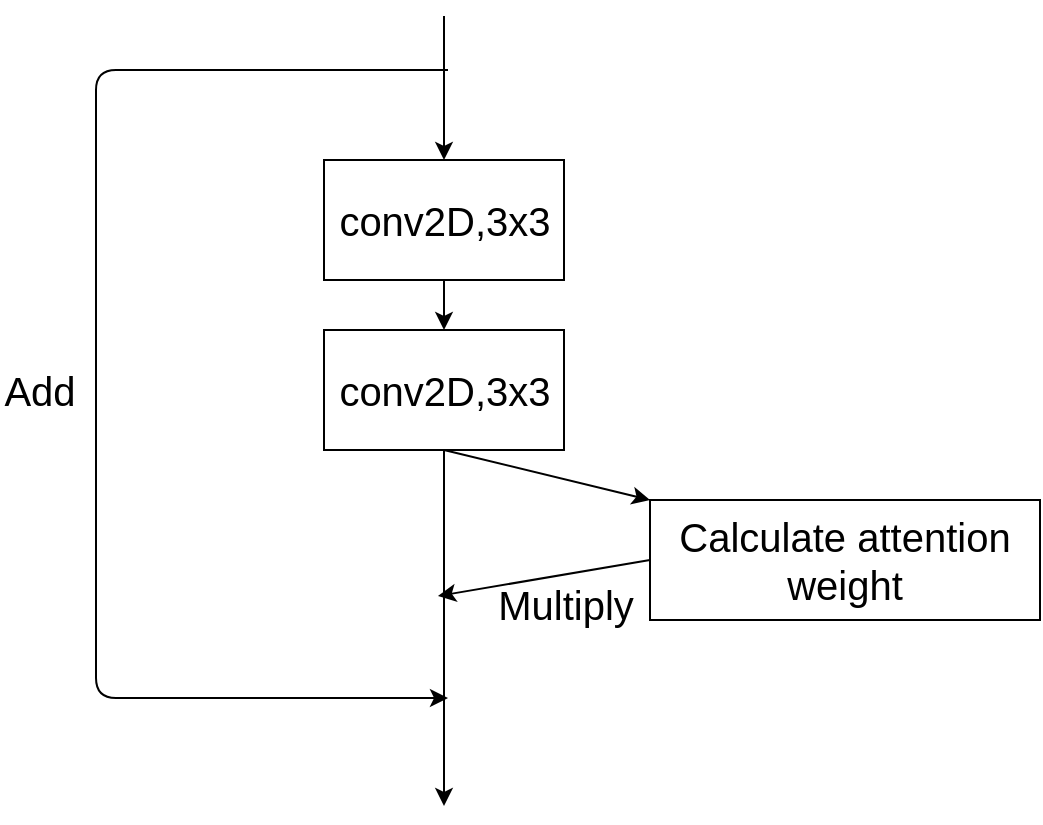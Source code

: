 <mxfile version="13.8.1" type="github">
  <diagram id="EMb9a52ZK869wd0jpyi6" name="Page-1">
    <mxGraphModel dx="965" dy="1690" grid="0" gridSize="10" guides="1" tooltips="1" connect="1" arrows="1" fold="1" page="1" pageScale="1" pageWidth="827" pageHeight="1169" math="0" shadow="0">
      <root>
        <mxCell id="0" />
        <mxCell id="1" parent="0" />
        <mxCell id="aMiIuQpYwiAZB024T4Vh-10" value="" style="rounded=0;whiteSpace=wrap;html=1;" vertex="1" parent="1">
          <mxGeometry x="354" y="71" width="120" height="60" as="geometry" />
        </mxCell>
        <mxCell id="aMiIuQpYwiAZB024T4Vh-11" value="&lt;font style=&quot;font-size: 20px&quot;&gt;conv2D,3x3&lt;/font&gt;" style="text;html=1;strokeColor=none;fillColor=none;align=center;verticalAlign=middle;whiteSpace=wrap;rounded=0;" vertex="1" parent="1">
          <mxGeometry x="359.5" y="91" width="109" height="20" as="geometry" />
        </mxCell>
        <mxCell id="aMiIuQpYwiAZB024T4Vh-12" value="" style="endArrow=classic;html=1;entryX=0.5;entryY=0;entryDx=0;entryDy=0;" edge="1" parent="1" target="aMiIuQpYwiAZB024T4Vh-10">
          <mxGeometry width="50" height="50" relative="1" as="geometry">
            <mxPoint x="414" y="-1" as="sourcePoint" />
            <mxPoint x="414" y="68" as="targetPoint" />
          </mxGeometry>
        </mxCell>
        <mxCell id="aMiIuQpYwiAZB024T4Vh-13" value="" style="endArrow=classic;html=1;entryX=0.5;entryY=0;entryDx=0;entryDy=0;exitX=0.5;exitY=1;exitDx=0;exitDy=0;" edge="1" parent="1" source="aMiIuQpYwiAZB024T4Vh-10" target="aMiIuQpYwiAZB024T4Vh-14">
          <mxGeometry width="50" height="50" relative="1" as="geometry">
            <mxPoint x="675" y="52" as="sourcePoint" />
            <mxPoint x="675" y="124" as="targetPoint" />
          </mxGeometry>
        </mxCell>
        <mxCell id="aMiIuQpYwiAZB024T4Vh-14" value="" style="rounded=0;whiteSpace=wrap;html=1;" vertex="1" parent="1">
          <mxGeometry x="354" y="156" width="120" height="60" as="geometry" />
        </mxCell>
        <mxCell id="aMiIuQpYwiAZB024T4Vh-15" value="&lt;font style=&quot;font-size: 20px&quot;&gt;conv2D,3x3&lt;/font&gt;" style="text;html=1;strokeColor=none;fillColor=none;align=center;verticalAlign=middle;whiteSpace=wrap;rounded=0;" vertex="1" parent="1">
          <mxGeometry x="359.5" y="176" width="109" height="20" as="geometry" />
        </mxCell>
        <mxCell id="aMiIuQpYwiAZB024T4Vh-18" value="" style="endArrow=classic;html=1;exitX=0.5;exitY=1;exitDx=0;exitDy=0;" edge="1" parent="1" source="aMiIuQpYwiAZB024T4Vh-14">
          <mxGeometry width="50" height="50" relative="1" as="geometry">
            <mxPoint x="387" y="294" as="sourcePoint" />
            <mxPoint x="414" y="394" as="targetPoint" />
          </mxGeometry>
        </mxCell>
        <mxCell id="aMiIuQpYwiAZB024T4Vh-19" value="" style="endArrow=classic;html=1;exitX=0.5;exitY=1;exitDx=0;exitDy=0;entryX=0;entryY=0;entryDx=0;entryDy=0;" edge="1" parent="1" source="aMiIuQpYwiAZB024T4Vh-14" target="aMiIuQpYwiAZB024T4Vh-20">
          <mxGeometry width="50" height="50" relative="1" as="geometry">
            <mxPoint x="387" y="294" as="sourcePoint" />
            <mxPoint x="514" y="273" as="targetPoint" />
          </mxGeometry>
        </mxCell>
        <mxCell id="aMiIuQpYwiAZB024T4Vh-20" value="" style="rounded=0;whiteSpace=wrap;html=1;" vertex="1" parent="1">
          <mxGeometry x="517" y="241" width="195" height="60" as="geometry" />
        </mxCell>
        <mxCell id="aMiIuQpYwiAZB024T4Vh-21" value="&lt;font style=&quot;font-size: 20px&quot;&gt;Calculate attention weight&lt;/font&gt;" style="text;html=1;strokeColor=none;fillColor=none;align=center;verticalAlign=middle;whiteSpace=wrap;rounded=0;" vertex="1" parent="1">
          <mxGeometry x="529" y="253" width="171" height="36" as="geometry" />
        </mxCell>
        <mxCell id="aMiIuQpYwiAZB024T4Vh-22" value="" style="endArrow=classic;html=1;exitX=0;exitY=0.5;exitDx=0;exitDy=0;" edge="1" parent="1" source="aMiIuQpYwiAZB024T4Vh-20">
          <mxGeometry width="50" height="50" relative="1" as="geometry">
            <mxPoint x="387" y="294" as="sourcePoint" />
            <mxPoint x="411" y="289" as="targetPoint" />
          </mxGeometry>
        </mxCell>
        <mxCell id="aMiIuQpYwiAZB024T4Vh-23" value="&lt;font style=&quot;font-size: 20px&quot;&gt;Multiply&lt;/font&gt;" style="text;html=1;strokeColor=none;fillColor=none;align=center;verticalAlign=middle;whiteSpace=wrap;rounded=0;" vertex="1" parent="1">
          <mxGeometry x="455" y="283" width="40" height="20" as="geometry" />
        </mxCell>
        <mxCell id="aMiIuQpYwiAZB024T4Vh-24" value="" style="endArrow=classic;html=1;" edge="1" parent="1">
          <mxGeometry width="50" height="50" relative="1" as="geometry">
            <mxPoint x="416" y="26" as="sourcePoint" />
            <mxPoint x="416" y="340" as="targetPoint" />
            <Array as="points">
              <mxPoint x="240" y="26" />
              <mxPoint x="240" y="340" />
            </Array>
          </mxGeometry>
        </mxCell>
        <mxCell id="aMiIuQpYwiAZB024T4Vh-25" value="&lt;font style=&quot;font-size: 20px&quot;&gt;Add&lt;/font&gt;" style="text;html=1;strokeColor=none;fillColor=none;align=center;verticalAlign=middle;whiteSpace=wrap;rounded=0;" vertex="1" parent="1">
          <mxGeometry x="192" y="176" width="40" height="20" as="geometry" />
        </mxCell>
      </root>
    </mxGraphModel>
  </diagram>
</mxfile>
